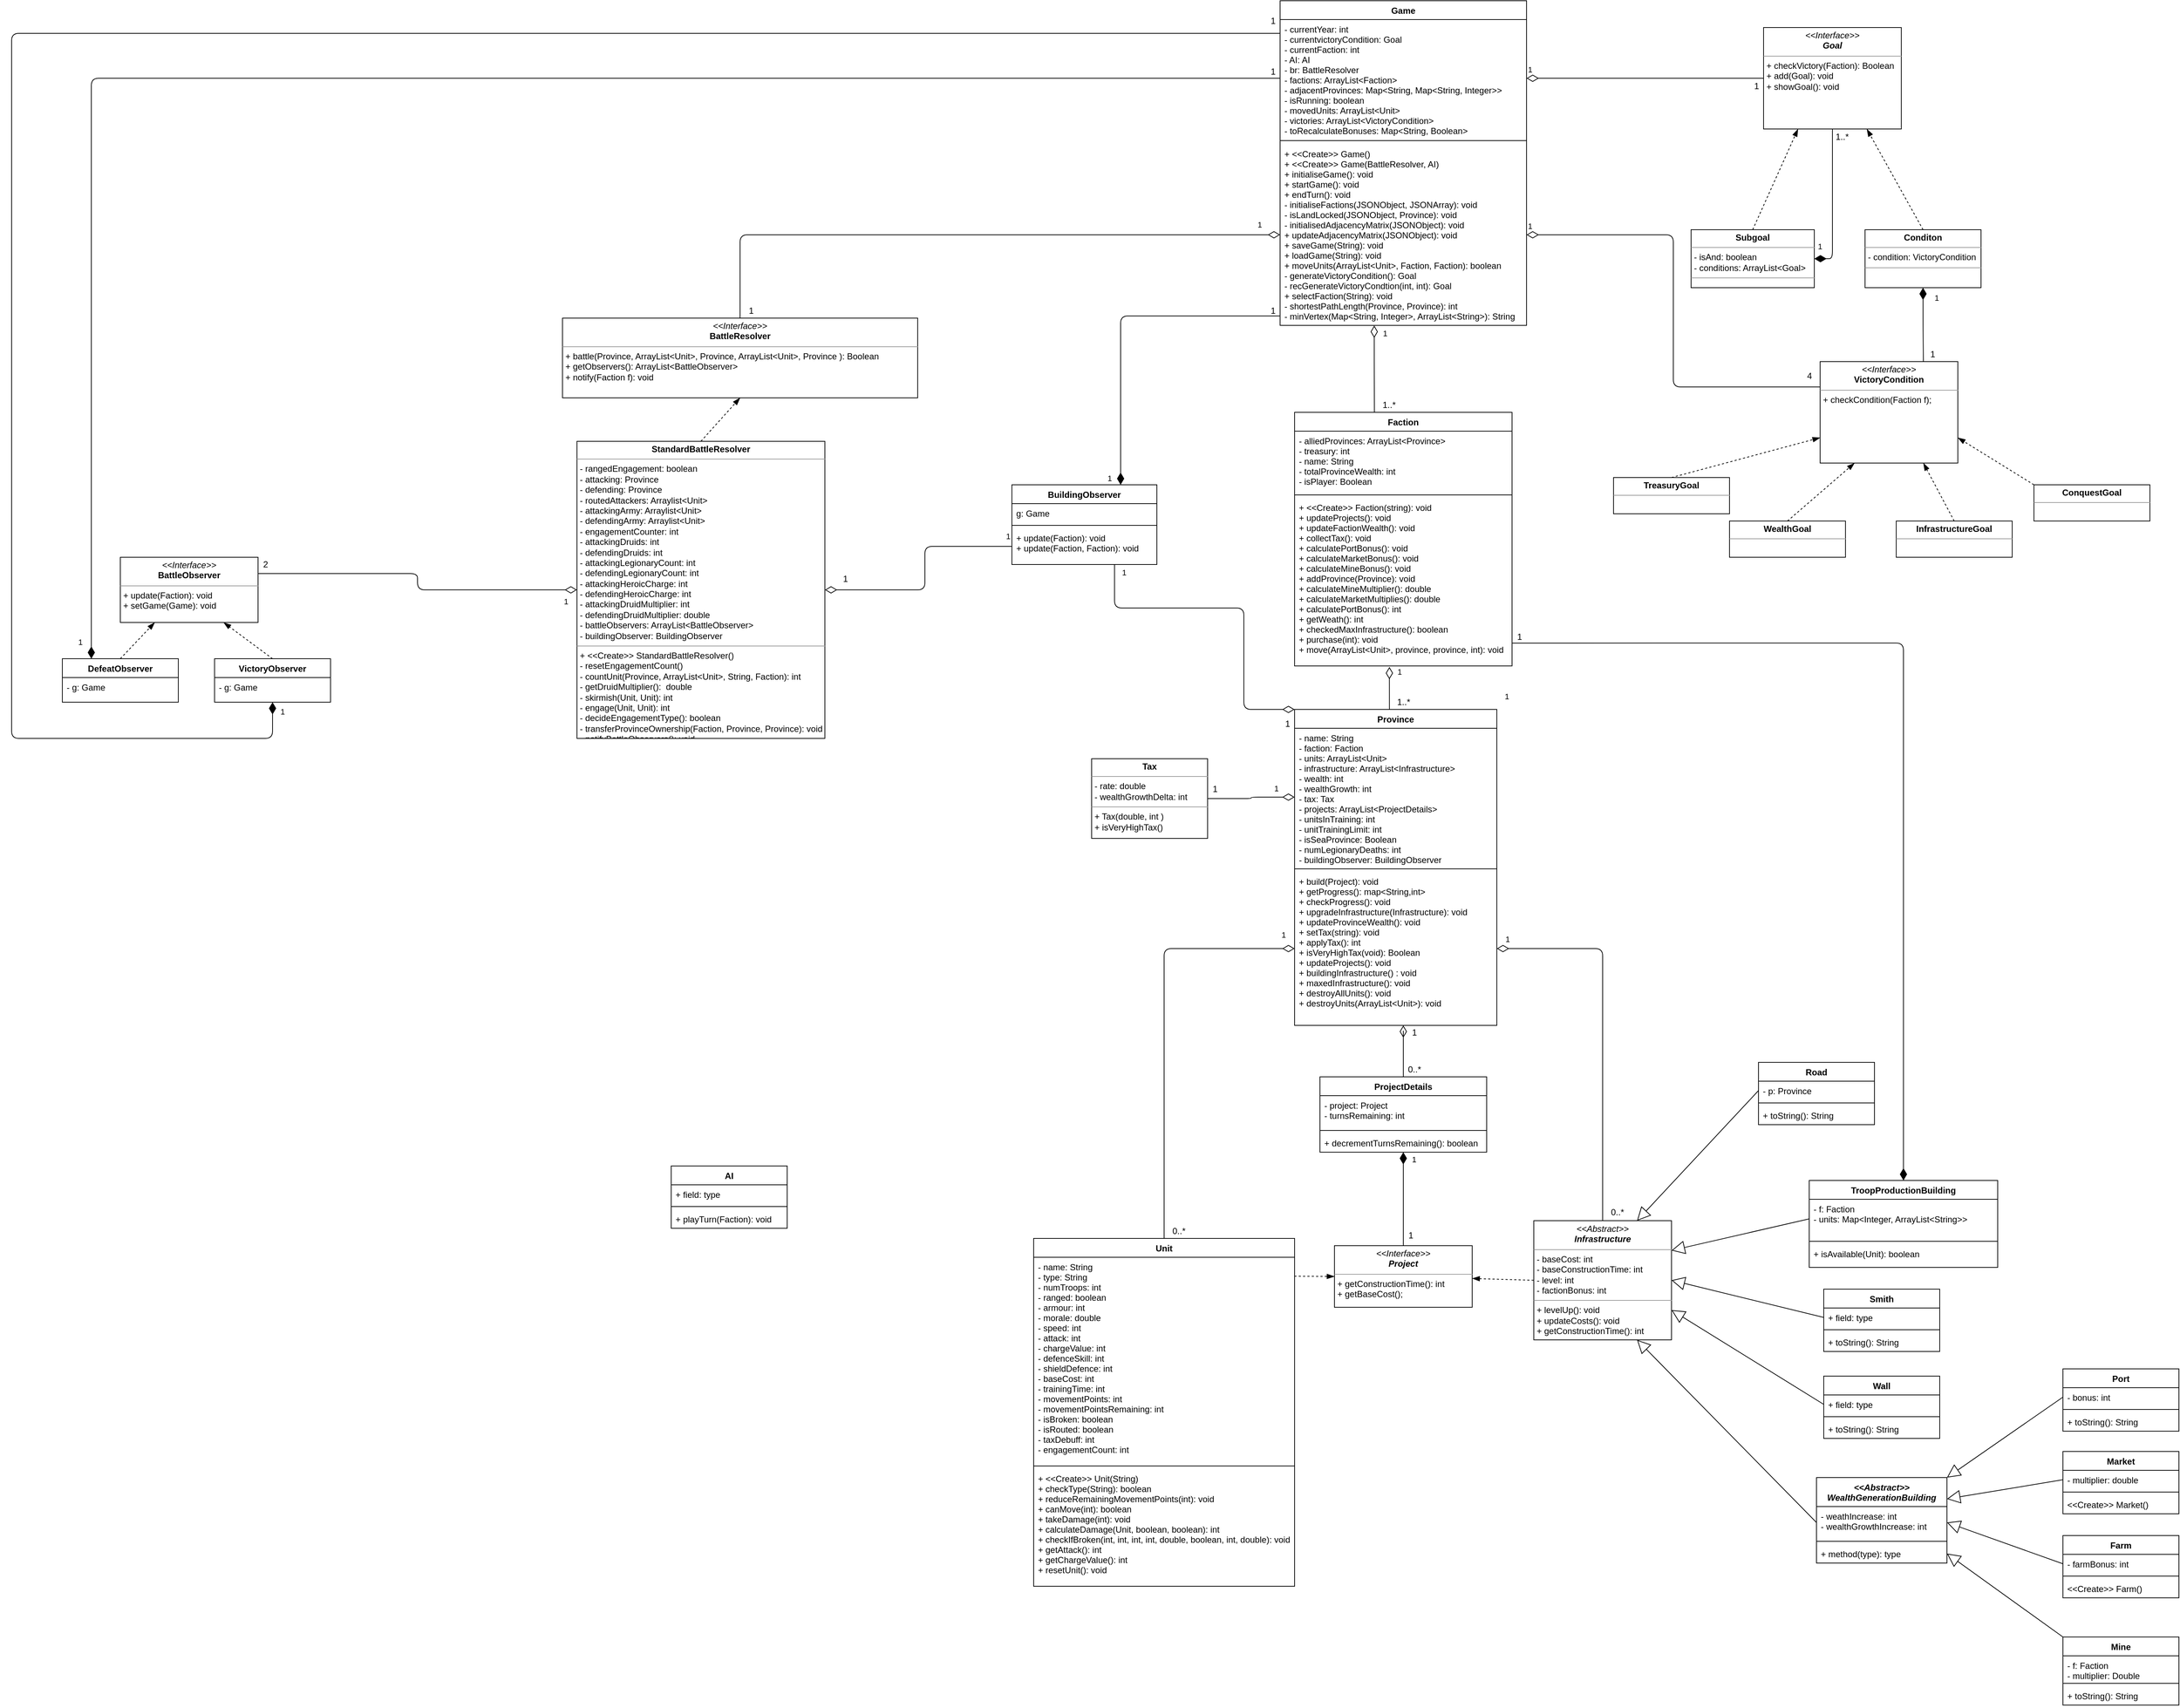 <mxfile version="13.6.5">
    <diagram id="9PjJHHfhZJV7RTY0kCFV" name="Page-1">
        <mxGraphModel dx="1336" dy="1586" grid="1" gridSize="10" guides="1" tooltips="1" connect="1" arrows="1" fold="1" page="1" pageScale="1" pageWidth="827" pageHeight="1169" math="0" shadow="0">
            <root>
                <mxCell id="0"/>
                <mxCell id="1" parent="0"/>
                <mxCell id="140" value="&lt;p style=&quot;margin: 0px ; margin-top: 4px ; text-align: center&quot;&gt;&lt;i&gt;&amp;lt;&amp;lt;Interface&amp;gt;&amp;gt;&lt;/i&gt;&lt;br&gt;&lt;b&gt;&lt;i&gt;Goal&lt;/i&gt;&lt;/b&gt;&lt;/p&gt;&lt;hr size=&quot;1&quot;&gt;&lt;p style=&quot;margin: 0px ; margin-left: 4px&quot;&gt;&lt;span&gt;+ checkVictory(Faction): Boolean&lt;/span&gt;&lt;br&gt;&lt;/p&gt;&lt;p style=&quot;margin: 0px ; margin-left: 4px&quot;&gt;+ add(Goal): void&lt;/p&gt;&lt;p style=&quot;margin: 0px ; margin-left: 4px&quot;&gt;+ showGoal(): void&lt;/p&gt;" style="verticalAlign=top;align=left;overflow=fill;fontSize=12;fontFamily=Helvetica;html=1;" parent="1" vertex="1">
                    <mxGeometry x="1767" y="-131" width="190" height="140" as="geometry"/>
                </mxCell>
                <mxCell id="141" value="&lt;p style=&quot;margin: 0px ; margin-top: 4px ; text-align: center&quot;&gt;&lt;b&gt;Subgoal&lt;/b&gt;&lt;/p&gt;&lt;hr size=&quot;1&quot;&gt;&lt;p style=&quot;margin: 0px ; margin-left: 4px&quot;&gt;- isAnd: boolean&amp;nbsp;&lt;/p&gt;&lt;p style=&quot;margin: 0px ; margin-left: 4px&quot;&gt;- conditions: ArrayList&amp;lt;Goal&amp;gt;&lt;/p&gt;&lt;hr size=&quot;1&quot;&gt;&lt;p style=&quot;margin: 0px ; margin-left: 4px&quot;&gt;&lt;br&gt;&lt;/p&gt;" style="verticalAlign=top;align=left;overflow=fill;fontSize=12;fontFamily=Helvetica;html=1;" parent="1" vertex="1">
                    <mxGeometry x="1667" y="148" width="170" height="80" as="geometry"/>
                </mxCell>
                <mxCell id="142" value="&lt;p style=&quot;margin: 0px ; margin-top: 4px ; text-align: center&quot;&gt;&lt;b&gt;Conditon&lt;/b&gt;&lt;/p&gt;&lt;hr size=&quot;1&quot;&gt;&lt;p style=&quot;margin: 0px ; margin-left: 4px&quot;&gt;- condition: VictoryCondition&amp;nbsp;&lt;/p&gt;&lt;hr size=&quot;1&quot;&gt;&lt;p style=&quot;margin: 0px ; margin-left: 4px&quot;&gt;&lt;br&gt;&lt;/p&gt;" style="verticalAlign=top;align=left;overflow=fill;fontSize=12;fontFamily=Helvetica;html=1;" parent="1" vertex="1">
                    <mxGeometry x="1907" y="148" width="160" height="80" as="geometry"/>
                </mxCell>
                <mxCell id="144" value="&lt;p style=&quot;margin: 0px ; margin-top: 4px ; text-align: center&quot;&gt;&lt;b&gt;Tax&lt;/b&gt;&lt;/p&gt;&lt;hr size=&quot;1&quot;&gt;&lt;p style=&quot;margin: 0px ; margin-left: 4px&quot;&gt;- rate: double&lt;/p&gt;&lt;p style=&quot;margin: 0px ; margin-left: 4px&quot;&gt;- wealthGrowthDelta: int&lt;/p&gt;&lt;hr size=&quot;1&quot;&gt;&lt;p style=&quot;margin: 0px ; margin-left: 4px&quot;&gt;+ Tax(double, int )&amp;nbsp;&lt;/p&gt;&lt;p style=&quot;margin: 0px ; margin-left: 4px&quot;&gt;+ isVeryHighTax()&lt;/p&gt;" style="verticalAlign=top;align=left;overflow=fill;fontSize=12;fontFamily=Helvetica;html=1;" parent="1" vertex="1">
                    <mxGeometry x="840" y="878" width="160" height="110" as="geometry"/>
                </mxCell>
                <mxCell id="145" value="&lt;p style=&quot;margin: 0px ; margin-top: 4px ; text-align: center&quot;&gt;&lt;i&gt;&amp;lt;&amp;lt;Interface&amp;gt;&amp;gt;&lt;/i&gt;&lt;br&gt;&lt;b&gt;VictoryCondition&lt;/b&gt;&lt;/p&gt;&lt;hr size=&quot;1&quot;&gt;&lt;p style=&quot;margin: 0px ; margin-left: 4px&quot;&gt;&lt;span&gt;+ checkCondition(Faction f);&lt;br&gt;&lt;/span&gt;&lt;/p&gt;" style="verticalAlign=top;align=left;overflow=fill;fontSize=12;fontFamily=Helvetica;html=1;" parent="1" vertex="1">
                    <mxGeometry x="1845" y="330" width="190" height="140" as="geometry"/>
                </mxCell>
                <mxCell id="146" value="&lt;p style=&quot;margin: 0px ; margin-top: 4px ; text-align: center&quot;&gt;&lt;b&gt;TreasuryGoal&lt;/b&gt;&lt;/p&gt;&lt;hr size=&quot;1&quot;&gt;&lt;p style=&quot;margin: 0px ; margin-left: 4px&quot;&gt;&lt;/p&gt;&lt;p style=&quot;margin: 0px ; margin-left: 4px&quot;&gt;&lt;br&gt;&lt;/p&gt;" style="verticalAlign=top;align=left;overflow=fill;fontSize=12;fontFamily=Helvetica;html=1;" parent="1" vertex="1">
                    <mxGeometry x="1560" y="490" width="160" height="50" as="geometry"/>
                </mxCell>
                <mxCell id="148" value="&lt;p style=&quot;margin: 0px ; margin-top: 4px ; text-align: center&quot;&gt;&lt;b&gt;WealthGoal&lt;/b&gt;&lt;/p&gt;&lt;hr size=&quot;1&quot;&gt;&lt;p style=&quot;margin: 0px ; margin-left: 4px&quot;&gt;&lt;/p&gt;&lt;p style=&quot;margin: 0px ; margin-left: 4px&quot;&gt;&lt;br&gt;&lt;/p&gt;" style="verticalAlign=top;align=left;overflow=fill;fontSize=12;fontFamily=Helvetica;html=1;" parent="1" vertex="1">
                    <mxGeometry x="1720" y="550" width="160" height="50" as="geometry"/>
                </mxCell>
                <mxCell id="149" value="&lt;p style=&quot;margin: 0px ; margin-top: 4px ; text-align: center&quot;&gt;&lt;b&gt;InfrastructureGoal&lt;/b&gt;&lt;/p&gt;&lt;hr size=&quot;1&quot;&gt;&lt;p style=&quot;margin: 0px ; margin-left: 4px&quot;&gt;&lt;/p&gt;&lt;p style=&quot;margin: 0px ; margin-left: 4px&quot;&gt;&lt;br&gt;&lt;/p&gt;" style="verticalAlign=top;align=left;overflow=fill;fontSize=12;fontFamily=Helvetica;html=1;" parent="1" vertex="1">
                    <mxGeometry x="1950" y="550" width="160" height="50" as="geometry"/>
                </mxCell>
                <mxCell id="150" value="&lt;p style=&quot;margin: 0px ; margin-top: 4px ; text-align: center&quot;&gt;&lt;b&gt;ConquestGoal&lt;/b&gt;&lt;/p&gt;&lt;hr size=&quot;1&quot;&gt;&lt;p style=&quot;margin: 0px ; margin-left: 4px&quot;&gt;&lt;/p&gt;&lt;p style=&quot;margin: 0px ; margin-left: 4px&quot;&gt;&lt;br&gt;&lt;/p&gt;" style="verticalAlign=top;align=left;overflow=fill;fontSize=12;fontFamily=Helvetica;html=1;" parent="1" vertex="1">
                    <mxGeometry x="2140" y="500" width="160" height="50" as="geometry"/>
                </mxCell>
                <mxCell id="151" value="&lt;p style=&quot;margin: 0px ; margin-top: 4px ; text-align: center&quot;&gt;&lt;i&gt;&amp;lt;&amp;lt;Interface&amp;gt;&amp;gt;&lt;/i&gt;&lt;br&gt;&lt;b&gt;BattleResolver&lt;/b&gt;&lt;/p&gt;&lt;hr size=&quot;1&quot;&gt;&lt;p style=&quot;margin: 0px ; margin-left: 4px&quot;&gt;&lt;span&gt;+ battle(Province, ArrayList&amp;lt;Unit&amp;gt;, Province, ArrayList&amp;lt;Unit&amp;gt;, Province ): Boolean&lt;/span&gt;&lt;br&gt;&lt;/p&gt;&lt;p style=&quot;margin: 0px ; margin-left: 4px&quot;&gt;+ getObservers(): ArrayList&amp;lt;BattleObserver&amp;gt;&lt;/p&gt;&lt;p style=&quot;margin: 0px ; margin-left: 4px&quot;&gt;+ notify(Faction f): void&lt;/p&gt;" style="verticalAlign=top;align=left;overflow=fill;fontSize=12;fontFamily=Helvetica;html=1;" parent="1" vertex="1">
                    <mxGeometry x="110" y="270" width="490" height="110" as="geometry"/>
                </mxCell>
                <mxCell id="152" value="&lt;p style=&quot;margin: 0px ; margin-top: 4px ; text-align: center&quot;&gt;&lt;b&gt;StandardBattleResolver&lt;/b&gt;&lt;/p&gt;&lt;hr size=&quot;1&quot;&gt;&lt;p style=&quot;margin: 0px ; margin-left: 4px&quot;&gt;- rangedEngagement: boolean&amp;nbsp;&lt;/p&gt;&lt;p style=&quot;margin: 0px ; margin-left: 4px&quot;&gt;- attacking: Province&lt;/p&gt;&lt;p style=&quot;margin: 0px ; margin-left: 4px&quot;&gt;- defending: Province&lt;/p&gt;&lt;p style=&quot;margin: 0px ; margin-left: 4px&quot;&gt;- routedAttackers: Arraylist&amp;lt;Unit&amp;gt;&lt;/p&gt;&lt;p style=&quot;margin: 0px ; margin-left: 4px&quot;&gt;- attackingArmy: Arraylist&amp;lt;Unit&amp;gt;&lt;br&gt;&lt;/p&gt;&lt;p style=&quot;margin: 0px ; margin-left: 4px&quot;&gt;- defendingArmy: Arraylist&amp;lt;Unit&amp;gt;&lt;br&gt;&lt;/p&gt;&lt;p style=&quot;margin: 0px ; margin-left: 4px&quot;&gt;- engagementCounter: int&lt;/p&gt;&lt;p style=&quot;margin: 0px ; margin-left: 4px&quot;&gt;- attackingDruids: int&lt;/p&gt;&lt;p style=&quot;margin: 0px ; margin-left: 4px&quot;&gt;- defendingDruids: int&lt;/p&gt;&lt;p style=&quot;margin: 0px ; margin-left: 4px&quot;&gt;- attackingLegionaryCount: int&lt;/p&gt;&lt;p style=&quot;margin: 0px ; margin-left: 4px&quot;&gt;- defendingLegionaryCount: int&lt;/p&gt;&lt;p style=&quot;margin: 0px ; margin-left: 4px&quot;&gt;- attackingHeroicCharge: int&lt;/p&gt;&lt;p style=&quot;margin: 0px ; margin-left: 4px&quot;&gt;- defendingHeroicCharge: int&lt;/p&gt;&lt;p style=&quot;margin: 0px ; margin-left: 4px&quot;&gt;- attackingDruidMultiplier: int&lt;/p&gt;&lt;p style=&quot;margin: 0px ; margin-left: 4px&quot;&gt;- defendingDruidMultiplier: double&lt;/p&gt;&lt;p style=&quot;margin: 0px ; margin-left: 4px&quot;&gt;- battleObservers: ArrayList&amp;lt;BattleObserver&amp;gt;&lt;/p&gt;&lt;p style=&quot;margin: 0px ; margin-left: 4px&quot;&gt;- buildingObserver: BuildingObserver&lt;/p&gt;&lt;hr size=&quot;1&quot;&gt;&lt;p style=&quot;margin: 0px ; margin-left: 4px&quot;&gt;+ &amp;lt;&amp;lt;Create&amp;gt;&amp;gt; StandardBattleResolver()&lt;/p&gt;&lt;p style=&quot;margin: 0px ; margin-left: 4px&quot;&gt;- resetEngagementCount()&lt;/p&gt;&lt;p style=&quot;margin: 0px ; margin-left: 4px&quot;&gt;- countUnit(Province, ArrayList&amp;lt;Unit&amp;gt;, String, Faction): int&lt;/p&gt;&lt;p style=&quot;margin: 0px ; margin-left: 4px&quot;&gt;- getDruidMultiplier():&amp;nbsp; double&lt;/p&gt;&lt;p style=&quot;margin: 0px ; margin-left: 4px&quot;&gt;- skirmish(Unit, Unit): int&lt;/p&gt;&lt;p style=&quot;margin: 0px ; margin-left: 4px&quot;&gt;- engage(Unit, Unit): int&amp;nbsp;&lt;/p&gt;&lt;p style=&quot;margin: 0px ; margin-left: 4px&quot;&gt;- decideEngagementType(): boolean&lt;/p&gt;&lt;p style=&quot;margin: 0px ; margin-left: 4px&quot;&gt;- transferProvinceOwnership(Faction, Province, Province): void&lt;/p&gt;&lt;p style=&quot;margin: 0px ; margin-left: 4px&quot;&gt;- notifyBattleObservers(): void&lt;/p&gt;&lt;p style=&quot;margin: 0px ; margin-left: 4px&quot;&gt;&lt;br&gt;&lt;/p&gt;" style="verticalAlign=top;align=left;overflow=fill;fontSize=12;fontFamily=Helvetica;html=1;" parent="1" vertex="1">
                    <mxGeometry x="130" y="440" width="342" height="410" as="geometry"/>
                </mxCell>
                <mxCell id="81" value="Game" style="swimlane;fontStyle=1;align=center;verticalAlign=top;childLayout=stackLayout;horizontal=1;startSize=26;horizontalStack=0;resizeParent=1;resizeParentMax=0;resizeLast=0;collapsible=1;marginBottom=0;" parent="1" vertex="1">
                    <mxGeometry x="1100" y="-168" width="340" height="448" as="geometry"/>
                </mxCell>
                <mxCell id="82" value="- currentYear: int&#10;- currentvictoryCondition: Goal&#10;- currentFaction: int&#10;- AI: AI&#10;- br: BattleResolver&#10;- factions: ArrayList&lt;Faction&gt;&#10;- adjacentProvinces: Map&lt;String, Map&lt;String, Integer&gt;&gt;&#10;- isRunning: boolean&#10;- movedUnits: ArrayList&lt;Unit&gt;&#10;- victories: ArrayList&lt;VictoryCondition&gt;&#10;- toRecalculateBonuses: Map&lt;String, Boolean&gt;&#10;&#10;&#10;" style="text;strokeColor=none;fillColor=none;align=left;verticalAlign=top;spacingLeft=4;spacingRight=4;overflow=hidden;rotatable=0;points=[[0,0.5],[1,0.5]];portConstraint=eastwest;" parent="81" vertex="1">
                    <mxGeometry y="26" width="340" height="162" as="geometry"/>
                </mxCell>
                <mxCell id="83" value="" style="line;strokeWidth=1;fillColor=none;align=left;verticalAlign=middle;spacingTop=-1;spacingLeft=3;spacingRight=3;rotatable=0;labelPosition=right;points=[];portConstraint=eastwest;" parent="81" vertex="1">
                    <mxGeometry y="188" width="340" height="10" as="geometry"/>
                </mxCell>
                <mxCell id="84" value="+ &lt;&lt;Create&gt;&gt; Game()&#10;+ &lt;&lt;Create&gt;&gt; Game(BattleResolver, AI) &#10;+ initialiseGame(): void&#10;+ startGame(): void&#10;+ endTurn(): void&#10;- initialiseFactions(JSONObject, JSONArray): void&#10;- isLandLocked(JSONObject, Province): void&#10;- initialisedAdjacencyMatrix(JSONObject): void&#10;+ updateAdjacencyMatrix(JSONObject): void&#10;+ saveGame(String): void&#10;+ loadGame(String): void&#10;+ moveUnits(ArrayList&lt;Unit&gt;, Faction, Faction): boolean&#10;- generateVictoryCondition(): Goal&#10;- recGenerateVictoryCondtion(int, int): Goal&#10;+ selectFaction(String): void&#10;- shortestPathLength(Province, Province): int&#10;- minVertex(Map&lt;String, Integer&gt;, ArrayList&lt;String&gt;): String" style="text;strokeColor=none;fillColor=none;align=left;verticalAlign=top;spacingLeft=4;spacingRight=4;overflow=hidden;rotatable=0;points=[[0,0.5],[1,0.5]];portConstraint=eastwest;" parent="81" vertex="1">
                    <mxGeometry y="198" width="340" height="250" as="geometry"/>
                </mxCell>
                <mxCell id="153" value="&lt;p style=&quot;margin: 0px ; margin-top: 4px ; text-align: center&quot;&gt;&lt;i&gt;&amp;lt;&amp;lt;Interface&amp;gt;&amp;gt;&lt;/i&gt;&lt;br&gt;&lt;b&gt;&lt;i&gt;Project&lt;/i&gt;&lt;/b&gt;&lt;/p&gt;&lt;hr size=&quot;1&quot;&gt;&lt;p style=&quot;margin: 0px ; margin-left: 4px&quot;&gt;+ getConstructionTime(): int&lt;/p&gt;&lt;p style=&quot;margin: 0px ; margin-left: 4px&quot;&gt;+ getBaseCost();&lt;/p&gt;" style="verticalAlign=top;align=left;overflow=fill;fontSize=12;fontFamily=Helvetica;html=1;" parent="1" vertex="1">
                    <mxGeometry x="1175" y="1550" width="190" height="85" as="geometry"/>
                </mxCell>
                <mxCell id="155" value="&lt;p style=&quot;margin: 0px ; margin-top: 4px ; text-align: center&quot;&gt;&lt;i&gt;&amp;lt;&amp;lt;Interface&amp;gt;&amp;gt;&lt;/i&gt;&lt;br&gt;&lt;b&gt;BattleObserver&lt;/b&gt;&lt;/p&gt;&lt;hr size=&quot;1&quot;&gt;&lt;p style=&quot;margin: 0px ; margin-left: 4px&quot;&gt;&lt;span&gt;+ update(Faction): void&lt;/span&gt;&lt;/p&gt;&lt;p style=&quot;margin: 0px ; margin-left: 4px&quot;&gt;&lt;span&gt;+ setGame(Game): void&lt;/span&gt;&lt;/p&gt;" style="verticalAlign=top;align=left;overflow=fill;fontSize=12;fontFamily=Helvetica;html=1;" parent="1" vertex="1">
                    <mxGeometry x="-500" y="600" width="190" height="90" as="geometry"/>
                </mxCell>
                <mxCell id="6" value="Faction" style="swimlane;fontStyle=1;align=center;verticalAlign=top;childLayout=stackLayout;horizontal=1;startSize=26;horizontalStack=0;resizeParent=1;resizeParentMax=0;resizeLast=0;collapsible=1;marginBottom=0;" parent="1" vertex="1">
                    <mxGeometry x="1120" y="400" width="300" height="350" as="geometry"/>
                </mxCell>
                <mxCell id="7" value="- alliedProvinces: ArrayList&lt;Province&gt;&#10;- treasury: int&#10;- name: String&#10;- totalProvinceWealth: int&#10;- isPlayer: Boolean" style="text;strokeColor=none;fillColor=none;align=left;verticalAlign=top;spacingLeft=4;spacingRight=4;overflow=hidden;rotatable=0;points=[[0,0.5],[1,0.5]];portConstraint=eastwest;" parent="6" vertex="1">
                    <mxGeometry y="26" width="300" height="84" as="geometry"/>
                </mxCell>
                <mxCell id="8" value="" style="line;strokeWidth=1;fillColor=none;align=left;verticalAlign=middle;spacingTop=-1;spacingLeft=3;spacingRight=3;rotatable=0;labelPosition=right;points=[];portConstraint=eastwest;" parent="6" vertex="1">
                    <mxGeometry y="110" width="300" height="8" as="geometry"/>
                </mxCell>
                <mxCell id="9" value="+ &lt;&lt;Create&gt;&gt; Faction(string): void&#10;+ updateProjects(): void&#10;+ updateFactionWealth(): void&#10;+ collectTax(): void&#10;+ calculatePortBonus(): void&#10;+ calculateMarketBonus(): void&#10;+ calculateMineBonus(): void&#10;+ addProvince(Province): void&#10;+ calculateMineMultiplier(): double&#10;+ calculateMarketMultiplies(): double&#10;+ calculatePortBonus(): int&#10;+ getWeath(): int&#10;+ checkedMaxInfrastructure(): boolean&#10;+ purchase(int): void&#10;+ move(ArrayList&lt;Unit&gt;, province, province, int): void&#10;&#10;&#10;&#10;" style="text;strokeColor=none;fillColor=none;align=left;verticalAlign=top;spacingLeft=4;spacingRight=4;overflow=hidden;rotatable=0;points=[[0,0.5],[1,0.5]];portConstraint=eastwest;" parent="6" vertex="1">
                    <mxGeometry y="118" width="300" height="232" as="geometry"/>
                </mxCell>
                <mxCell id="173" value="1" style="endArrow=none;html=1;endSize=12;startArrow=diamondThin;startSize=14;startFill=0;edgeStyle=orthogonalEdgeStyle;align=left;verticalAlign=bottom;exitX=0.382;exitY=1.001;exitDx=0;exitDy=0;exitPerimeter=0;entryX=0.367;entryY=0;entryDx=0;entryDy=0;entryPerimeter=0;endFill=0;" parent="1" source="84" target="6" edge="1">
                    <mxGeometry x="-0.001" y="41" relative="1" as="geometry">
                        <mxPoint x="1330" y="340" as="sourcePoint"/>
                        <mxPoint x="1490" y="340" as="targetPoint"/>
                        <mxPoint x="-31" y="-40" as="offset"/>
                    </mxGeometry>
                </mxCell>
                <mxCell id="174" value="1..*" style="text;html=1;align=center;verticalAlign=middle;resizable=0;points=[];autosize=1;" parent="1" vertex="1">
                    <mxGeometry x="1234.5" y="380" width="30" height="20" as="geometry"/>
                </mxCell>
                <mxCell id="175" value="1" style="endArrow=none;html=1;endSize=12;startArrow=diamondThin;startSize=14;startFill=0;edgeStyle=orthogonalEdgeStyle;align=left;verticalAlign=bottom;exitX=0.436;exitY=1.006;exitDx=0;exitDy=0;exitPerimeter=0;entryX=0.469;entryY=-0.001;entryDx=0;entryDy=0;entryPerimeter=0;endFill=0;" parent="1" source="9" target="106" edge="1">
                    <mxGeometry x="-0.454" y="9" relative="1" as="geometry">
                        <mxPoint x="1250" y="780" as="sourcePoint"/>
                        <mxPoint x="1250.22" y="899.75" as="targetPoint"/>
                        <mxPoint as="offset"/>
                        <Array as="points">
                            <mxPoint x="1251" y="770"/>
                            <mxPoint x="1251" y="770"/>
                        </Array>
                    </mxGeometry>
                </mxCell>
                <mxCell id="176" value="1..*" style="text;html=1;align=center;verticalAlign=middle;resizable=0;points=[];autosize=1;" parent="1" vertex="1">
                    <mxGeometry x="1255" y="790" width="30" height="20" as="geometry"/>
                </mxCell>
                <mxCell id="177" value="1" style="endArrow=none;html=1;endSize=12;startArrow=diamondThin;startSize=14;startFill=0;edgeStyle=orthogonalEdgeStyle;align=left;verticalAlign=bottom;entryX=0.5;entryY=0;entryDx=0;entryDy=0;endFill=0;" parent="1" source="109" target="14" edge="1">
                    <mxGeometry x="-0.931" y="-10" relative="1" as="geometry">
                        <mxPoint x="1040" y="1160" as="sourcePoint"/>
                        <mxPoint x="1040.22" y="1279.75" as="targetPoint"/>
                        <mxPoint as="offset"/>
                    </mxGeometry>
                </mxCell>
                <mxCell id="178" value="0..*" style="text;html=1;align=center;verticalAlign=middle;resizable=0;points=[];autosize=1;" parent="1" vertex="1">
                    <mxGeometry x="945" y="1520" width="30" height="20" as="geometry"/>
                </mxCell>
                <mxCell id="179" value="" style="html=1;verticalAlign=bottom;endArrow=blockThin;dashed=1;endSize=8;exitX=0.999;exitY=0.092;exitDx=0;exitDy=0;entryX=0;entryY=0.5;entryDx=0;entryDy=0;exitPerimeter=0;endFill=1;" parent="1" source="15" target="153" edge="1">
                    <mxGeometry relative="1" as="geometry">
                        <mxPoint x="1450" y="1370" as="sourcePoint"/>
                        <mxPoint x="1370" y="1370" as="targetPoint"/>
                    </mxGeometry>
                </mxCell>
                <mxCell id="180" value="" style="endArrow=none;html=1;endSize=12;startArrow=diamondThin;startSize=14;startFill=0;edgeStyle=orthogonalEdgeStyle;align=left;verticalAlign=bottom;endFill=0;entryX=0.5;entryY=0;entryDx=0;entryDy=0;" parent="1" source="109" target="110" edge="1">
                    <mxGeometry x="-0.13" y="20" relative="1" as="geometry">
                        <mxPoint x="1270" y="1250" as="sourcePoint"/>
                        <mxPoint x="1306" y="1290" as="targetPoint"/>
                        <mxPoint as="offset"/>
                        <Array as="points">
                            <mxPoint x="1270" y="1250"/>
                            <mxPoint x="1270" y="1250"/>
                        </Array>
                    </mxGeometry>
                </mxCell>
                <mxCell id="181" value="0..*" style="text;html=1;align=center;verticalAlign=middle;resizable=0;points=[];autosize=1;" parent="1" vertex="1">
                    <mxGeometry x="1270" y="1297" width="30" height="20" as="geometry"/>
                </mxCell>
                <mxCell id="182" value="1" style="endArrow=none;html=1;endSize=12;startArrow=diamondThin;startSize=14;startFill=1;edgeStyle=orthogonalEdgeStyle;align=left;verticalAlign=bottom;endFill=0;entryX=0.5;entryY=0;entryDx=0;entryDy=0;" parent="1" source="113" target="153" edge="1">
                    <mxGeometry x="-0.705" y="10" relative="1" as="geometry">
                        <mxPoint x="1409" y="1144" as="sourcePoint"/>
                        <mxPoint x="1565" y="1380" as="targetPoint"/>
                        <mxPoint as="offset"/>
                        <Array as="points">
                            <mxPoint x="1270" y="1450"/>
                            <mxPoint x="1270" y="1450"/>
                        </Array>
                    </mxGeometry>
                </mxCell>
                <mxCell id="183" value="1" style="text;html=1;align=center;verticalAlign=middle;resizable=0;points=[];autosize=1;" parent="1" vertex="1">
                    <mxGeometry x="1270" y="1526" width="20" height="20" as="geometry"/>
                </mxCell>
                <mxCell id="110" value="ProjectDetails" style="swimlane;fontStyle=1;align=center;verticalAlign=top;childLayout=stackLayout;horizontal=1;startSize=26;horizontalStack=0;resizeParent=1;resizeParentMax=0;resizeLast=0;collapsible=1;marginBottom=0;" parent="1" vertex="1">
                    <mxGeometry x="1155" y="1317" width="230" height="104" as="geometry"/>
                </mxCell>
                <mxCell id="111" value="- project: Project&#10;- turnsRemaining: int" style="text;strokeColor=none;fillColor=none;align=left;verticalAlign=top;spacingLeft=4;spacingRight=4;overflow=hidden;rotatable=0;points=[[0,0.5],[1,0.5]];portConstraint=eastwest;" parent="110" vertex="1">
                    <mxGeometry y="26" width="230" height="44" as="geometry"/>
                </mxCell>
                <mxCell id="112" value="" style="line;strokeWidth=1;fillColor=none;align=left;verticalAlign=middle;spacingTop=-1;spacingLeft=3;spacingRight=3;rotatable=0;labelPosition=right;points=[];portConstraint=eastwest;" parent="110" vertex="1">
                    <mxGeometry y="70" width="230" height="8" as="geometry"/>
                </mxCell>
                <mxCell id="113" value="+ decrementTurnsRemaining(): boolean" style="text;strokeColor=none;fillColor=none;align=left;verticalAlign=top;spacingLeft=4;spacingRight=4;overflow=hidden;rotatable=0;points=[[0,0.5],[1,0.5]];portConstraint=eastwest;" parent="110" vertex="1">
                    <mxGeometry y="78" width="230" height="26" as="geometry"/>
                </mxCell>
                <mxCell id="184" value="1" style="text;html=1;align=center;verticalAlign=middle;resizable=0;points=[];autosize=1;" parent="1" vertex="1">
                    <mxGeometry x="1275" y="1246" width="20" height="20" as="geometry"/>
                </mxCell>
                <mxCell id="14" value="Unit" style="swimlane;fontStyle=1;align=center;verticalAlign=top;childLayout=stackLayout;horizontal=1;startSize=26;horizontalStack=0;resizeParent=1;resizeParentMax=0;resizeLast=0;collapsible=1;marginBottom=0;" parent="1" vertex="1">
                    <mxGeometry x="760" y="1540" width="360" height="480" as="geometry"/>
                </mxCell>
                <mxCell id="15" value="- name: String&#10;- type: String&#10;- numTroops: int&#10;- ranged: boolean&#10;- armour: int&#10;- morale: double&#10;- speed: int&#10;- attack: int&#10;- chargeValue: int&#10;- defenceSkill: int&#10;- shieldDefence: int&#10;- baseCost: int&#10;- trainingTime: int&#10;- movementPoints: int&#10;- movementPointsRemaining: int&#10;- isBroken: boolean&#10;- isRouted: boolean&#10;- taxDebuff: int&#10;- engagementCount: int" style="text;strokeColor=none;fillColor=none;align=left;verticalAlign=top;spacingLeft=4;spacingRight=4;overflow=hidden;rotatable=0;points=[[0,0.5],[1,0.5]];portConstraint=eastwest;" parent="14" vertex="1">
                    <mxGeometry y="26" width="360" height="284" as="geometry"/>
                </mxCell>
                <mxCell id="16" value="" style="line;strokeWidth=1;fillColor=none;align=left;verticalAlign=middle;spacingTop=-1;spacingLeft=3;spacingRight=3;rotatable=0;labelPosition=right;points=[];portConstraint=eastwest;" parent="14" vertex="1">
                    <mxGeometry y="310" width="360" height="8" as="geometry"/>
                </mxCell>
                <mxCell id="17" value="+ &lt;&lt;Create&gt;&gt; Unit(String)&#10;+ checkType(String): boolean&#10;+ reduceRemainingMovementPoints(int): void&#10;+ canMove(int): boolean&#10;+ takeDamage(int): void&#10;+ calculateDamage(Unit, boolean, boolean): int&#10;+ checkIfBroken(int, int, int, int, double, boolean, int, double): void&#10;+ getAttack(): int&#10;+ getChargeValue(): int&#10;+ resetUnit(): void" style="text;strokeColor=none;fillColor=none;align=left;verticalAlign=top;spacingLeft=4;spacingRight=4;overflow=hidden;rotatable=0;points=[[0,0.5],[1,0.5]];portConstraint=eastwest;" parent="14" vertex="1">
                    <mxGeometry y="318" width="360" height="162" as="geometry"/>
                </mxCell>
                <mxCell id="185" value="" style="html=1;verticalAlign=bottom;endArrow=blockThin;dashed=1;endSize=8;exitX=0;exitY=0.5;exitDx=0;exitDy=0;endFill=1;" parent="1" source="191" target="153" edge="1">
                    <mxGeometry relative="1" as="geometry">
                        <mxPoint x="1129.64" y="1602.128" as="sourcePoint"/>
                        <mxPoint x="1185" y="1602.5" as="targetPoint"/>
                    </mxGeometry>
                </mxCell>
                <mxCell id="186" value="1" style="endArrow=none;html=1;endSize=12;startArrow=diamondThin;startSize=14;startFill=0;edgeStyle=orthogonalEdgeStyle;align=left;verticalAlign=bottom;endFill=0;" parent="1" source="109" target="191" edge="1">
                    <mxGeometry x="-0.961" y="4" relative="1" as="geometry">
                        <mxPoint x="1128.047" y="1161.384" as="sourcePoint"/>
                        <mxPoint x="950" y="1550" as="targetPoint"/>
                        <mxPoint as="offset"/>
                    </mxGeometry>
                </mxCell>
                <mxCell id="187" value="0..*" style="text;html=1;align=center;verticalAlign=middle;resizable=0;points=[];autosize=1;" parent="1" vertex="1">
                    <mxGeometry x="1550" y="1494" width="30" height="20" as="geometry"/>
                </mxCell>
                <mxCell id="189" value="1" style="endArrow=none;html=1;endSize=12;startArrow=diamondThin;startSize=14;startFill=0;edgeStyle=orthogonalEdgeStyle;align=left;verticalAlign=bottom;entryX=1;entryY=0.5;entryDx=0;entryDy=0;endFill=0;exitX=0;exitY=0.5;exitDx=0;exitDy=0;" parent="1" source="107" target="144" edge="1">
                    <mxGeometry x="-0.5" y="-3" relative="1" as="geometry">
                        <mxPoint x="1128.047" y="1161.384" as="sourcePoint"/>
                        <mxPoint x="950" y="1550" as="targetPoint"/>
                        <mxPoint as="offset"/>
                    </mxGeometry>
                </mxCell>
                <mxCell id="190" value="1" style="text;html=1;align=center;verticalAlign=middle;resizable=0;points=[];autosize=1;" parent="1" vertex="1">
                    <mxGeometry x="1000" y="910" width="20" height="20" as="geometry"/>
                </mxCell>
                <mxCell id="191" value="&lt;p style=&quot;margin: 0px ; margin-top: 4px ; text-align: center&quot;&gt;&lt;i&gt;&amp;lt;&amp;lt;Abstract&amp;gt;&amp;gt;&lt;/i&gt;&lt;br&gt;&lt;b&gt;&lt;i&gt;Infrastructure&lt;/i&gt;&lt;/b&gt;&lt;/p&gt;&lt;hr size=&quot;1&quot;&gt;&lt;p style=&quot;margin: 0px ; margin-left: 4px&quot;&gt;- baseCost: int&lt;br style=&quot;padding: 0px ; margin: 0px&quot;&gt;- baseConstructionTime: int&lt;br style=&quot;padding: 0px ; margin: 0px&quot;&gt;- level: int&lt;br style=&quot;padding: 0px ; margin: 0px&quot;&gt;- factionBonus: int&lt;br&gt;&lt;/p&gt;&lt;hr size=&quot;1&quot;&gt;&lt;p style=&quot;margin: 0px ; margin-left: 4px&quot;&gt;+ levelUp(): void&lt;br style=&quot;padding: 0px ; margin: 0px&quot;&gt;+ updateCosts(): void&lt;br&gt;&lt;/p&gt;&lt;p style=&quot;margin: 0px ; margin-left: 4px&quot;&gt;+ getConstructionTime(): int&lt;/p&gt;" style="verticalAlign=top;align=left;overflow=fill;fontSize=12;fontFamily=Helvetica;html=1;" parent="1" vertex="1">
                    <mxGeometry x="1450" y="1515.5" width="190" height="164.5" as="geometry"/>
                </mxCell>
                <mxCell id="120" value="&lt;&lt;Abstract&gt;&gt;&#10;WealthGenerationBuilding" style="swimlane;fontStyle=3;align=center;verticalAlign=top;childLayout=stackLayout;horizontal=1;startSize=40;horizontalStack=0;resizeParent=1;resizeParentMax=0;resizeLast=0;collapsible=1;marginBottom=0;" parent="1" vertex="1">
                    <mxGeometry x="1840" y="1870" width="180" height="118" as="geometry"/>
                </mxCell>
                <mxCell id="121" value="- weathIncrease: int&#10;- wealthGrowthIncrease: int" style="text;strokeColor=none;fillColor=none;align=left;verticalAlign=top;spacingLeft=4;spacingRight=4;overflow=hidden;rotatable=0;points=[[0,0.5],[1,0.5]];portConstraint=eastwest;" parent="120" vertex="1">
                    <mxGeometry y="40" width="180" height="44" as="geometry"/>
                </mxCell>
                <mxCell id="122" value="" style="line;strokeWidth=1;fillColor=none;align=left;verticalAlign=middle;spacingTop=-1;spacingLeft=3;spacingRight=3;rotatable=0;labelPosition=right;points=[];portConstraint=eastwest;" parent="120" vertex="1">
                    <mxGeometry y="84" width="180" height="8" as="geometry"/>
                </mxCell>
                <mxCell id="123" value="+ method(type): type" style="text;strokeColor=none;fillColor=none;align=left;verticalAlign=top;spacingLeft=4;spacingRight=4;overflow=hidden;rotatable=0;points=[[0,0.5],[1,0.5]];portConstraint=eastwest;" parent="120" vertex="1">
                    <mxGeometry y="92" width="180" height="26" as="geometry"/>
                </mxCell>
                <mxCell id="71" value="Smith" style="swimlane;fontStyle=1;align=center;verticalAlign=top;childLayout=stackLayout;horizontal=1;startSize=26;horizontalStack=0;resizeParent=1;resizeParentMax=0;resizeLast=0;collapsible=1;marginBottom=0;" parent="1" vertex="1">
                    <mxGeometry x="1850" y="1610" width="160" height="86" as="geometry"/>
                </mxCell>
                <mxCell id="72" value="+ field: type" style="text;strokeColor=none;fillColor=none;align=left;verticalAlign=top;spacingLeft=4;spacingRight=4;overflow=hidden;rotatable=0;points=[[0,0.5],[1,0.5]];portConstraint=eastwest;" parent="71" vertex="1">
                    <mxGeometry y="26" width="160" height="26" as="geometry"/>
                </mxCell>
                <mxCell id="73" value="" style="line;strokeWidth=1;fillColor=none;align=left;verticalAlign=middle;spacingTop=-1;spacingLeft=3;spacingRight=3;rotatable=0;labelPosition=right;points=[];portConstraint=eastwest;" parent="71" vertex="1">
                    <mxGeometry y="52" width="160" height="8" as="geometry"/>
                </mxCell>
                <mxCell id="74" value="+ toString(): String" style="text;strokeColor=none;fillColor=none;align=left;verticalAlign=top;spacingLeft=4;spacingRight=4;overflow=hidden;rotatable=0;points=[[0,0.5],[1,0.5]];portConstraint=eastwest;" parent="71" vertex="1">
                    <mxGeometry y="60" width="160" height="26" as="geometry"/>
                </mxCell>
                <mxCell id="75" value="Wall" style="swimlane;fontStyle=1;align=center;verticalAlign=top;childLayout=stackLayout;horizontal=1;startSize=26;horizontalStack=0;resizeParent=1;resizeParentMax=0;resizeLast=0;collapsible=1;marginBottom=0;" parent="1" vertex="1">
                    <mxGeometry x="1850" y="1730" width="160" height="86" as="geometry"/>
                </mxCell>
                <mxCell id="76" value="+ field: type" style="text;strokeColor=none;fillColor=none;align=left;verticalAlign=top;spacingLeft=4;spacingRight=4;overflow=hidden;rotatable=0;points=[[0,0.5],[1,0.5]];portConstraint=eastwest;" parent="75" vertex="1">
                    <mxGeometry y="26" width="160" height="26" as="geometry"/>
                </mxCell>
                <mxCell id="77" value="" style="line;strokeWidth=1;fillColor=none;align=left;verticalAlign=middle;spacingTop=-1;spacingLeft=3;spacingRight=3;rotatable=0;labelPosition=right;points=[];portConstraint=eastwest;" parent="75" vertex="1">
                    <mxGeometry y="52" width="160" height="8" as="geometry"/>
                </mxCell>
                <mxCell id="78" value="+ toString(): String" style="text;strokeColor=none;fillColor=none;align=left;verticalAlign=top;spacingLeft=4;spacingRight=4;overflow=hidden;rotatable=0;points=[[0,0.5],[1,0.5]];portConstraint=eastwest;" parent="75" vertex="1">
                    <mxGeometry y="60" width="160" height="26" as="geometry"/>
                </mxCell>
                <mxCell id="193" value="" style="endArrow=block;endSize=16;endFill=0;html=1;entryX=1;entryY=0.25;entryDx=0;entryDy=0;exitX=0;exitY=0.5;exitDx=0;exitDy=0;" parent="1" source="48" target="191" edge="1">
                    <mxGeometry width="160" relative="1" as="geometry">
                        <mxPoint x="1820" y="1340" as="sourcePoint"/>
                        <mxPoint x="1980" y="1550" as="targetPoint"/>
                    </mxGeometry>
                </mxCell>
                <mxCell id="194" value="" style="endArrow=block;endSize=16;endFill=0;html=1;entryX=0.75;entryY=0;entryDx=0;entryDy=0;exitX=0;exitY=0.5;exitDx=0;exitDy=0;" parent="1" source="68" target="191" edge="1">
                    <mxGeometry width="160" relative="1" as="geometry">
                        <mxPoint x="1787.5" y="1566.5" as="sourcePoint"/>
                        <mxPoint x="1560" y="1730" as="targetPoint"/>
                    </mxGeometry>
                </mxCell>
                <mxCell id="195" value="" style="endArrow=block;endSize=16;endFill=0;html=1;entryX=1;entryY=0.5;entryDx=0;entryDy=0;exitX=0;exitY=0.5;exitDx=0;exitDy=0;" parent="1" source="72" target="191" edge="1">
                    <mxGeometry width="160" relative="1" as="geometry">
                        <mxPoint x="1840" y="1372" as="sourcePoint"/>
                        <mxPoint x="1612.5" y="1535.5" as="targetPoint"/>
                    </mxGeometry>
                </mxCell>
                <mxCell id="196" value="" style="endArrow=block;endSize=16;endFill=0;html=1;entryX=1;entryY=0.75;entryDx=0;entryDy=0;exitX=0;exitY=0.5;exitDx=0;exitDy=0;" parent="1" source="76" target="191" edge="1">
                    <mxGeometry width="160" relative="1" as="geometry">
                        <mxPoint x="1850" y="1382" as="sourcePoint"/>
                        <mxPoint x="1622.5" y="1545.5" as="targetPoint"/>
                    </mxGeometry>
                </mxCell>
                <mxCell id="197" value="" style="endArrow=block;endSize=16;endFill=0;html=1;entryX=0.75;entryY=1;entryDx=0;entryDy=0;exitX=0;exitY=0.5;exitDx=0;exitDy=0;" parent="1" source="121" target="191" edge="1">
                    <mxGeometry width="160" relative="1" as="geometry">
                        <mxPoint x="1860" y="1392" as="sourcePoint"/>
                        <mxPoint x="1632.5" y="1555.5" as="targetPoint"/>
                    </mxGeometry>
                </mxCell>
                <mxCell id="51" value="Port" style="swimlane;fontStyle=1;align=center;verticalAlign=top;childLayout=stackLayout;horizontal=1;startSize=26;horizontalStack=0;resizeParent=1;resizeParentMax=0;resizeLast=0;collapsible=1;marginBottom=0;" parent="1" vertex="1">
                    <mxGeometry x="2180" y="1720" width="160" height="86" as="geometry"/>
                </mxCell>
                <mxCell id="52" value="- bonus: int" style="text;strokeColor=none;fillColor=none;align=left;verticalAlign=top;spacingLeft=4;spacingRight=4;overflow=hidden;rotatable=0;points=[[0,0.5],[1,0.5]];portConstraint=eastwest;" parent="51" vertex="1">
                    <mxGeometry y="26" width="160" height="26" as="geometry"/>
                </mxCell>
                <mxCell id="53" value="" style="line;strokeWidth=1;fillColor=none;align=left;verticalAlign=middle;spacingTop=-1;spacingLeft=3;spacingRight=3;rotatable=0;labelPosition=right;points=[];portConstraint=eastwest;" parent="51" vertex="1">
                    <mxGeometry y="52" width="160" height="8" as="geometry"/>
                </mxCell>
                <mxCell id="54" value="+ toString(): String" style="text;strokeColor=none;fillColor=none;align=left;verticalAlign=top;spacingLeft=4;spacingRight=4;overflow=hidden;rotatable=0;points=[[0,0.5],[1,0.5]];portConstraint=eastwest;" parent="51" vertex="1">
                    <mxGeometry y="60" width="160" height="26" as="geometry"/>
                </mxCell>
                <mxCell id="55" value="Market" style="swimlane;fontStyle=1;align=center;verticalAlign=top;childLayout=stackLayout;horizontal=1;startSize=26;horizontalStack=0;resizeParent=1;resizeParentMax=0;resizeLast=0;collapsible=1;marginBottom=0;" parent="1" vertex="1">
                    <mxGeometry x="2180" y="1834" width="160" height="86" as="geometry"/>
                </mxCell>
                <mxCell id="56" value="- multiplier: double" style="text;strokeColor=none;fillColor=none;align=left;verticalAlign=top;spacingLeft=4;spacingRight=4;overflow=hidden;rotatable=0;points=[[0,0.5],[1,0.5]];portConstraint=eastwest;" parent="55" vertex="1">
                    <mxGeometry y="26" width="160" height="26" as="geometry"/>
                </mxCell>
                <mxCell id="57" value="" style="line;strokeWidth=1;fillColor=none;align=left;verticalAlign=middle;spacingTop=-1;spacingLeft=3;spacingRight=3;rotatable=0;labelPosition=right;points=[];portConstraint=eastwest;" parent="55" vertex="1">
                    <mxGeometry y="52" width="160" height="8" as="geometry"/>
                </mxCell>
                <mxCell id="58" value="&lt;&lt;Create&gt;&gt; Market()" style="text;strokeColor=none;fillColor=none;align=left;verticalAlign=top;spacingLeft=4;spacingRight=4;overflow=hidden;rotatable=0;points=[[0,0.5],[1,0.5]];portConstraint=eastwest;" parent="55" vertex="1">
                    <mxGeometry y="60" width="160" height="26" as="geometry"/>
                </mxCell>
                <mxCell id="59" value="Farm" style="swimlane;fontStyle=1;align=center;verticalAlign=top;childLayout=stackLayout;horizontal=1;startSize=26;horizontalStack=0;resizeParent=1;resizeParentMax=0;resizeLast=0;collapsible=1;marginBottom=0;" parent="1" vertex="1">
                    <mxGeometry x="2180" y="1950" width="160" height="86" as="geometry"/>
                </mxCell>
                <mxCell id="60" value="- farmBonus: int" style="text;strokeColor=none;fillColor=none;align=left;verticalAlign=top;spacingLeft=4;spacingRight=4;overflow=hidden;rotatable=0;points=[[0,0.5],[1,0.5]];portConstraint=eastwest;" parent="59" vertex="1">
                    <mxGeometry y="26" width="160" height="26" as="geometry"/>
                </mxCell>
                <mxCell id="61" value="" style="line;strokeWidth=1;fillColor=none;align=left;verticalAlign=middle;spacingTop=-1;spacingLeft=3;spacingRight=3;rotatable=0;labelPosition=right;points=[];portConstraint=eastwest;" parent="59" vertex="1">
                    <mxGeometry y="52" width="160" height="8" as="geometry"/>
                </mxCell>
                <mxCell id="62" value="&lt;&lt;Create&gt;&gt; Farm()" style="text;strokeColor=none;fillColor=none;align=left;verticalAlign=top;spacingLeft=4;spacingRight=4;overflow=hidden;rotatable=0;points=[[0,0.5],[1,0.5]];portConstraint=eastwest;" parent="59" vertex="1">
                    <mxGeometry y="60" width="160" height="26" as="geometry"/>
                </mxCell>
                <mxCell id="63" value="Mine" style="swimlane;fontStyle=1;align=center;verticalAlign=top;childLayout=stackLayout;horizontal=1;startSize=26;horizontalStack=0;resizeParent=1;resizeParentMax=0;resizeLast=0;collapsible=1;marginBottom=0;" parent="1" vertex="1">
                    <mxGeometry x="2180" y="2090" width="160" height="94" as="geometry"/>
                </mxCell>
                <mxCell id="64" value="- f: Faction&#10;- multiplier: Double" style="text;strokeColor=none;fillColor=none;align=left;verticalAlign=top;spacingLeft=4;spacingRight=4;overflow=hidden;rotatable=0;points=[[0,0.5],[1,0.5]];portConstraint=eastwest;" parent="63" vertex="1">
                    <mxGeometry y="26" width="160" height="34" as="geometry"/>
                </mxCell>
                <mxCell id="65" value="" style="line;strokeWidth=1;fillColor=none;align=left;verticalAlign=middle;spacingTop=-1;spacingLeft=3;spacingRight=3;rotatable=0;labelPosition=right;points=[];portConstraint=eastwest;" parent="63" vertex="1">
                    <mxGeometry y="60" width="160" height="8" as="geometry"/>
                </mxCell>
                <mxCell id="66" value="+ toString(): String" style="text;strokeColor=none;fillColor=none;align=left;verticalAlign=top;spacingLeft=4;spacingRight=4;overflow=hidden;rotatable=0;points=[[0,0.5],[1,0.5]];portConstraint=eastwest;" parent="63" vertex="1">
                    <mxGeometry y="68" width="160" height="26" as="geometry"/>
                </mxCell>
                <mxCell id="198" value="" style="endArrow=block;endSize=16;endFill=0;html=1;entryX=1;entryY=0;entryDx=0;entryDy=0;exitX=0;exitY=0.5;exitDx=0;exitDy=0;" parent="1" source="52" target="120" edge="1">
                    <mxGeometry width="160" relative="1" as="geometry">
                        <mxPoint x="1850" y="1942" as="sourcePoint"/>
                        <mxPoint x="1602.5" y="1690" as="targetPoint"/>
                    </mxGeometry>
                </mxCell>
                <mxCell id="199" value="" style="endArrow=block;endSize=16;endFill=0;html=1;entryX=1;entryY=0.25;entryDx=0;entryDy=0;exitX=0;exitY=0.5;exitDx=0;exitDy=0;" parent="1" source="56" target="120" edge="1">
                    <mxGeometry width="160" relative="1" as="geometry">
                        <mxPoint x="2190" y="1769" as="sourcePoint"/>
                        <mxPoint x="2030" y="1880" as="targetPoint"/>
                    </mxGeometry>
                </mxCell>
                <mxCell id="200" value="" style="endArrow=block;endSize=16;endFill=0;html=1;entryX=1;entryY=0.5;entryDx=0;entryDy=0;exitX=0;exitY=0.5;exitDx=0;exitDy=0;" parent="1" source="60" target="121" edge="1">
                    <mxGeometry width="160" relative="1" as="geometry">
                        <mxPoint x="2190" y="1883" as="sourcePoint"/>
                        <mxPoint x="2030" y="1909.5" as="targetPoint"/>
                    </mxGeometry>
                </mxCell>
                <mxCell id="201" value="" style="endArrow=block;endSize=16;endFill=0;html=1;entryX=1;entryY=0.5;entryDx=0;entryDy=0;exitX=0;exitY=0;exitDx=0;exitDy=0;" parent="1" source="63" target="123" edge="1">
                    <mxGeometry width="160" relative="1" as="geometry">
                        <mxPoint x="2190" y="1999" as="sourcePoint"/>
                        <mxPoint x="2030" y="1942" as="targetPoint"/>
                    </mxGeometry>
                </mxCell>
                <mxCell id="202" value="1" style="endArrow=none;html=1;endSize=12;startArrow=diamondThin;startSize=14;startFill=1;edgeStyle=orthogonalEdgeStyle;align=left;verticalAlign=bottom;exitX=0.5;exitY=0;exitDx=0;exitDy=0;entryX=1.002;entryY=0.864;entryDx=0;entryDy=0;entryPerimeter=0;endFill=0;" parent="1" source="47" target="9" edge="1">
                    <mxGeometry x="0.029" y="562" relative="1" as="geometry">
                        <mxPoint x="1720" y="630" as="sourcePoint"/>
                        <mxPoint x="1880" y="630" as="targetPoint"/>
                        <mxPoint x="10" as="offset"/>
                    </mxGeometry>
                </mxCell>
                <mxCell id="203" value="1" style="text;html=1;align=center;verticalAlign=middle;resizable=0;points=[];autosize=1;" parent="1" vertex="1">
                    <mxGeometry x="1420" y="700" width="20" height="20" as="geometry"/>
                </mxCell>
                <mxCell id="47" value="TroopProductionBuilding" style="swimlane;fontStyle=1;align=center;verticalAlign=top;childLayout=stackLayout;horizontal=1;startSize=26;horizontalStack=0;resizeParent=1;resizeParentMax=0;resizeLast=0;collapsible=1;marginBottom=0;" parent="1" vertex="1">
                    <mxGeometry x="1830" y="1460" width="260" height="120" as="geometry"/>
                </mxCell>
                <mxCell id="48" value="- f: Faction&#10;- units: Map&lt;Integer, ArrayList&lt;String&gt;&gt;" style="text;strokeColor=none;fillColor=none;align=left;verticalAlign=top;spacingLeft=4;spacingRight=4;overflow=hidden;rotatable=0;points=[[0,0.5],[1,0.5]];portConstraint=eastwest;fontStyle=0" parent="47" vertex="1">
                    <mxGeometry y="26" width="260" height="54" as="geometry"/>
                </mxCell>
                <mxCell id="49" value="" style="line;strokeWidth=1;fillColor=none;align=left;verticalAlign=middle;spacingTop=-1;spacingLeft=3;spacingRight=3;rotatable=0;labelPosition=right;points=[];portConstraint=eastwest;" parent="47" vertex="1">
                    <mxGeometry y="80" width="260" height="8" as="geometry"/>
                </mxCell>
                <mxCell id="50" value="+ isAvailable(Unit): boolean" style="text;strokeColor=none;fillColor=none;align=left;verticalAlign=top;spacingLeft=4;spacingRight=4;overflow=hidden;rotatable=0;points=[[0,0.5],[1,0.5]];portConstraint=eastwest;" parent="47" vertex="1">
                    <mxGeometry y="88" width="260" height="32" as="geometry"/>
                </mxCell>
                <mxCell id="67" value="Road" style="swimlane;fontStyle=1;align=center;verticalAlign=top;childLayout=stackLayout;horizontal=1;startSize=26;horizontalStack=0;resizeParent=1;resizeParentMax=0;resizeLast=0;collapsible=1;marginBottom=0;" parent="1" vertex="1">
                    <mxGeometry x="1760" y="1297" width="160" height="86" as="geometry"/>
                </mxCell>
                <mxCell id="68" value="- p: Province" style="text;strokeColor=none;fillColor=none;align=left;verticalAlign=top;spacingLeft=4;spacingRight=4;overflow=hidden;rotatable=0;points=[[0,0.5],[1,0.5]];portConstraint=eastwest;" parent="67" vertex="1">
                    <mxGeometry y="26" width="160" height="26" as="geometry"/>
                </mxCell>
                <mxCell id="69" value="" style="line;strokeWidth=1;fillColor=none;align=left;verticalAlign=middle;spacingTop=-1;spacingLeft=3;spacingRight=3;rotatable=0;labelPosition=right;points=[];portConstraint=eastwest;" parent="67" vertex="1">
                    <mxGeometry y="52" width="160" height="8" as="geometry"/>
                </mxCell>
                <mxCell id="70" value="+ toString(): String" style="text;strokeColor=none;fillColor=none;align=left;verticalAlign=top;spacingLeft=4;spacingRight=4;overflow=hidden;rotatable=0;points=[[0,0.5],[1,0.5]];portConstraint=eastwest;" parent="67" vertex="1">
                    <mxGeometry y="60" width="160" height="26" as="geometry"/>
                </mxCell>
                <mxCell id="204" value="" style="html=1;verticalAlign=bottom;endArrow=blockThin;dashed=1;endSize=8;exitX=0.5;exitY=0;exitDx=0;exitDy=0;endFill=1;entryX=0;entryY=0.75;entryDx=0;entryDy=0;" parent="1" source="146" target="145" edge="1">
                    <mxGeometry relative="1" as="geometry">
                        <mxPoint x="2022.5" y="502.48" as="sourcePoint"/>
                        <mxPoint x="1937.5" y="500.001" as="targetPoint"/>
                    </mxGeometry>
                </mxCell>
                <mxCell id="205" value="" style="html=1;verticalAlign=bottom;endArrow=blockThin;dashed=1;endSize=8;exitX=0.5;exitY=0;exitDx=0;exitDy=0;endFill=1;entryX=0.25;entryY=1;entryDx=0;entryDy=0;" parent="1" source="148" target="145" edge="1">
                    <mxGeometry relative="1" as="geometry">
                        <mxPoint x="1680" y="560" as="sourcePoint"/>
                        <mxPoint x="1800" y="445" as="targetPoint"/>
                    </mxGeometry>
                </mxCell>
                <mxCell id="206" value="" style="html=1;verticalAlign=bottom;endArrow=blockThin;dashed=1;endSize=8;exitX=0.5;exitY=0;exitDx=0;exitDy=0;endFill=1;entryX=0.75;entryY=1;entryDx=0;entryDy=0;" parent="1" source="149" target="145" edge="1">
                    <mxGeometry relative="1" as="geometry">
                        <mxPoint x="1850" y="630" as="sourcePoint"/>
                        <mxPoint x="1847.5" y="480" as="targetPoint"/>
                    </mxGeometry>
                </mxCell>
                <mxCell id="207" value="" style="html=1;verticalAlign=bottom;endArrow=blockThin;dashed=1;endSize=8;exitX=0;exitY=0;exitDx=0;exitDy=0;endFill=1;entryX=1;entryY=0.75;entryDx=0;entryDy=0;" parent="1" source="150" target="145" edge="1">
                    <mxGeometry relative="1" as="geometry">
                        <mxPoint x="2050" y="630" as="sourcePoint"/>
                        <mxPoint x="1942.5" y="480" as="targetPoint"/>
                    </mxGeometry>
                </mxCell>
                <mxCell id="208" value="" style="html=1;verticalAlign=bottom;endArrow=blockThin;dashed=1;endSize=8;exitX=0.5;exitY=0;exitDx=0;exitDy=0;endFill=1;entryX=0.25;entryY=1;entryDx=0;entryDy=0;" parent="1" source="156" target="155" edge="1">
                    <mxGeometry relative="1" as="geometry">
                        <mxPoint x="-662.5" y="630" as="sourcePoint"/>
                        <mxPoint x="-770" y="480" as="targetPoint"/>
                    </mxGeometry>
                </mxCell>
                <mxCell id="209" value="" style="html=1;verticalAlign=bottom;endArrow=blockThin;dashed=1;endSize=8;exitX=0.5;exitY=0;exitDx=0;exitDy=0;endFill=1;entryX=0.75;entryY=1;entryDx=0;entryDy=0;" parent="1" source="166" target="155" edge="1">
                    <mxGeometry relative="1" as="geometry">
                        <mxPoint x="-490" y="750" as="sourcePoint"/>
                        <mxPoint x="-442.5" y="700" as="targetPoint"/>
                    </mxGeometry>
                </mxCell>
                <mxCell id="210" value="" style="html=1;verticalAlign=bottom;endArrow=blockThin;dashed=1;endSize=8;exitX=0.5;exitY=0;exitDx=0;exitDy=0;endFill=1;entryX=0.25;entryY=1;entryDx=0;entryDy=0;" parent="1" source="141" target="140" edge="1">
                    <mxGeometry relative="1" as="geometry">
                        <mxPoint x="1827" y="302" as="sourcePoint"/>
                        <mxPoint x="1874.5" y="252" as="targetPoint"/>
                    </mxGeometry>
                </mxCell>
                <mxCell id="211" value="" style="html=1;verticalAlign=bottom;endArrow=blockThin;dashed=1;endSize=8;exitX=0.5;exitY=0;exitDx=0;exitDy=0;endFill=1;entryX=0.75;entryY=1;entryDx=0;entryDy=0;" parent="1" source="142" target="140" edge="1">
                    <mxGeometry relative="1" as="geometry">
                        <mxPoint x="1757" y="158" as="sourcePoint"/>
                        <mxPoint x="1824.5" y="82" as="targetPoint"/>
                    </mxGeometry>
                </mxCell>
                <mxCell id="212" value="1" style="endArrow=none;html=1;endSize=12;startArrow=diamondThin;startSize=14;startFill=0;edgeStyle=orthogonalEdgeStyle;align=left;verticalAlign=bottom;exitX=1;exitY=0.5;exitDx=0;exitDy=0;entryX=0;entryY=0.5;entryDx=0;entryDy=0;endFill=0;" parent="1" source="82" target="140" edge="1">
                    <mxGeometry x="-1" y="3" relative="1" as="geometry">
                        <mxPoint x="1440" y="170" as="sourcePoint"/>
                        <mxPoint x="1600" y="170" as="targetPoint"/>
                    </mxGeometry>
                </mxCell>
                <mxCell id="213" value="1" style="text;html=1;align=center;verticalAlign=middle;resizable=0;points=[];autosize=1;" parent="1" vertex="1">
                    <mxGeometry x="1747" y="-60" width="20" height="20" as="geometry"/>
                </mxCell>
                <mxCell id="214" value="1" style="endArrow=none;html=1;endSize=12;startArrow=diamondThin;startSize=14;startFill=1;edgeStyle=orthogonalEdgeStyle;align=left;verticalAlign=bottom;exitX=1;exitY=0.5;exitDx=0;exitDy=0;endFill=0;entryX=0.5;entryY=1;entryDx=0;entryDy=0;" parent="1" source="141" target="140" edge="1">
                    <mxGeometry x="-0.676" y="22" relative="1" as="geometry">
                        <mxPoint x="1588.5" y="270.0" as="sourcePoint"/>
                        <mxPoint x="1800" y="270" as="targetPoint"/>
                        <mxPoint as="offset"/>
                    </mxGeometry>
                </mxCell>
                <mxCell id="215" value="1..*" style="text;html=1;align=center;verticalAlign=middle;resizable=0;points=[];autosize=1;" parent="1" vertex="1">
                    <mxGeometry x="1860" y="10" width="30" height="20" as="geometry"/>
                </mxCell>
                <mxCell id="216" value="1" style="endArrow=none;html=1;endSize=12;startArrow=diamondThin;startSize=14;startFill=0;edgeStyle=orthogonalEdgeStyle;align=left;verticalAlign=bottom;exitX=1;exitY=0.5;exitDx=0;exitDy=0;entryX=0;entryY=0.25;entryDx=0;entryDy=0;endFill=0;" parent="1" source="84" target="145" edge="1">
                    <mxGeometry x="-1" y="3" relative="1" as="geometry">
                        <mxPoint x="1450.0" y="-51.0" as="sourcePoint"/>
                        <mxPoint x="1777" y="-51" as="targetPoint"/>
                    </mxGeometry>
                </mxCell>
                <mxCell id="217" value="4" style="text;html=1;align=center;verticalAlign=middle;resizable=0;points=[];autosize=1;" parent="1" vertex="1">
                    <mxGeometry x="1820" y="340" width="20" height="20" as="geometry"/>
                </mxCell>
                <mxCell id="218" value="1" style="endArrow=none;html=1;endSize=12;startArrow=diamondThin;startSize=14;startFill=1;edgeStyle=orthogonalEdgeStyle;align=left;verticalAlign=bottom;exitX=0.5;exitY=1;exitDx=0;exitDy=0;entryX=0.75;entryY=0;entryDx=0;entryDy=0;endFill=0;" parent="1" source="142" target="145" edge="1">
                    <mxGeometry y="32" relative="1" as="geometry">
                        <mxPoint x="1450" y="165" as="sourcePoint"/>
                        <mxPoint x="1800" y="375" as="targetPoint"/>
                        <Array as="points">
                            <mxPoint x="1987" y="279"/>
                            <mxPoint x="1988" y="279"/>
                        </Array>
                        <mxPoint x="-19" y="-28" as="offset"/>
                    </mxGeometry>
                </mxCell>
                <mxCell id="219" value="1" style="text;html=1;align=center;verticalAlign=middle;resizable=0;points=[];autosize=1;" parent="1" vertex="1">
                    <mxGeometry x="1990" y="310" width="20" height="20" as="geometry"/>
                </mxCell>
                <mxCell id="220" value="1" style="endArrow=none;html=1;endSize=12;startArrow=diamondThin;startSize=14;startFill=0;edgeStyle=orthogonalEdgeStyle;align=left;verticalAlign=bottom;exitX=0;exitY=0.5;exitDx=0;exitDy=0;entryX=0.5;entryY=0;entryDx=0;entryDy=0;endFill=0;" parent="1" source="84" target="151" edge="1">
                    <mxGeometry x="-0.923" y="-5" relative="1" as="geometry">
                        <mxPoint x="1239.88" y="290.25" as="sourcePoint"/>
                        <mxPoint x="1240.1" y="410" as="targetPoint"/>
                        <mxPoint as="offset"/>
                    </mxGeometry>
                </mxCell>
                <mxCell id="221" value="1" style="text;html=1;align=center;verticalAlign=middle;resizable=0;points=[];autosize=1;" parent="1" vertex="1">
                    <mxGeometry x="360" y="250" width="20" height="20" as="geometry"/>
                </mxCell>
                <mxCell id="222" value="" style="html=1;verticalAlign=bottom;endArrow=blockThin;dashed=1;endSize=8;exitX=0.5;exitY=0;exitDx=0;exitDy=0;entryX=0.5;entryY=1;entryDx=0;entryDy=0;endFill=1;" parent="1" source="152" target="151" edge="1">
                    <mxGeometry relative="1" as="geometry">
                        <mxPoint x="460.0" y="409.998" as="sourcePoint"/>
                        <mxPoint x="515.36" y="410.37" as="targetPoint"/>
                    </mxGeometry>
                </mxCell>
                <mxCell id="223" value="1" style="endArrow=none;html=1;endSize=12;startArrow=diamondThin;startSize=14;startFill=0;edgeStyle=orthogonalEdgeStyle;align=left;verticalAlign=bottom;entryX=1;entryY=0.25;entryDx=0;entryDy=0;endFill=0;exitX=0;exitY=0.5;exitDx=0;exitDy=0;" parent="1" source="152" target="155" edge="1">
                    <mxGeometry x="-0.913" y="25" relative="1" as="geometry">
                        <mxPoint x="790" y="943.0" as="sourcePoint"/>
                        <mxPoint x="670" y="943" as="targetPoint"/>
                        <mxPoint as="offset"/>
                    </mxGeometry>
                </mxCell>
                <mxCell id="224" value="2" style="text;html=1;align=center;verticalAlign=middle;resizable=0;points=[];autosize=1;" parent="1" vertex="1">
                    <mxGeometry x="-310" y="600" width="20" height="20" as="geometry"/>
                </mxCell>
                <mxCell id="225" value="1" style="endArrow=none;html=1;endSize=12;startArrow=diamondThin;startSize=14;startFill=1;edgeStyle=orthogonalEdgeStyle;align=left;verticalAlign=bottom;exitX=0.25;exitY=0;exitDx=0;exitDy=0;entryX=0;entryY=0.5;entryDx=0;entryDy=0;endFill=0;" parent="1" source="156" target="82" edge="1">
                    <mxGeometry x="-0.989" y="20" relative="1" as="geometry">
                        <mxPoint x="310" y="250" as="sourcePoint"/>
                        <mxPoint x="310.5" y="352.0" as="targetPoint"/>
                        <Array as="points">
                            <mxPoint x="-540" y="-61"/>
                        </Array>
                        <mxPoint y="-1" as="offset"/>
                    </mxGeometry>
                </mxCell>
                <mxCell id="226" value="1" style="endArrow=none;html=1;endSize=12;startArrow=diamondThin;startSize=14;startFill=1;edgeStyle=orthogonalEdgeStyle;align=left;verticalAlign=bottom;endFill=0;" parent="1" source="167" target="82" edge="1">
                    <mxGeometry x="-0.986" y="9" relative="1" as="geometry">
                        <mxPoint x="110.0" y="750" as="sourcePoint"/>
                        <mxPoint x="1110" y="-51.0" as="targetPoint"/>
                        <Array as="points">
                            <mxPoint x="-290" y="850"/>
                            <mxPoint x="-650" y="850"/>
                            <mxPoint x="-650" y="-123"/>
                        </Array>
                        <mxPoint as="offset"/>
                    </mxGeometry>
                </mxCell>
                <mxCell id="227" value="1" style="text;html=1;align=center;verticalAlign=middle;resizable=0;points=[];autosize=1;" parent="1" vertex="1">
                    <mxGeometry x="1080" y="-150" width="20" height="20" as="geometry"/>
                </mxCell>
                <mxCell id="228" value="1" style="text;html=1;align=center;verticalAlign=middle;resizable=0;points=[];autosize=1;" parent="1" vertex="1">
                    <mxGeometry x="1080" y="-80" width="20" height="20" as="geometry"/>
                </mxCell>
                <mxCell id="89" value="AI" style="swimlane;fontStyle=1;align=center;verticalAlign=top;childLayout=stackLayout;horizontal=1;startSize=26;horizontalStack=0;resizeParent=1;resizeParentMax=0;resizeLast=0;collapsible=1;marginBottom=0;" parent="1" vertex="1">
                    <mxGeometry x="260" y="1440" width="160" height="86" as="geometry"/>
                </mxCell>
                <mxCell id="90" value="+ field: type" style="text;strokeColor=none;fillColor=none;align=left;verticalAlign=top;spacingLeft=4;spacingRight=4;overflow=hidden;rotatable=0;points=[[0,0.5],[1,0.5]];portConstraint=eastwest;" parent="89" vertex="1">
                    <mxGeometry y="26" width="160" height="26" as="geometry"/>
                </mxCell>
                <mxCell id="91" value="" style="line;strokeWidth=1;fillColor=none;align=left;verticalAlign=middle;spacingTop=-1;spacingLeft=3;spacingRight=3;rotatable=0;labelPosition=right;points=[];portConstraint=eastwest;" parent="89" vertex="1">
                    <mxGeometry y="52" width="160" height="8" as="geometry"/>
                </mxCell>
                <mxCell id="92" value="+ playTurn(Faction): void" style="text;strokeColor=none;fillColor=none;align=left;verticalAlign=top;spacingLeft=4;spacingRight=4;overflow=hidden;rotatable=0;points=[[0,0.5],[1,0.5]];portConstraint=eastwest;" parent="89" vertex="1">
                    <mxGeometry y="60" width="160" height="26" as="geometry"/>
                </mxCell>
                <mxCell id="156" value="DefeatObserver" style="swimlane;fontStyle=1;align=center;verticalAlign=top;childLayout=stackLayout;horizontal=1;startSize=26;horizontalStack=0;resizeParent=1;resizeParentMax=0;resizeLast=0;collapsible=1;marginBottom=0;" parent="1" vertex="1">
                    <mxGeometry x="-580" y="740" width="160" height="60" as="geometry"/>
                </mxCell>
                <mxCell id="157" value="- g: Game" style="text;strokeColor=none;fillColor=none;align=left;verticalAlign=top;spacingLeft=4;spacingRight=4;overflow=hidden;rotatable=0;points=[[0,0.5],[1,0.5]];portConstraint=eastwest;" parent="156" vertex="1">
                    <mxGeometry y="26" width="160" height="34" as="geometry"/>
                </mxCell>
                <mxCell id="166" value="VictoryObserver" style="swimlane;fontStyle=1;align=center;verticalAlign=top;childLayout=stackLayout;horizontal=1;startSize=26;horizontalStack=0;resizeParent=1;resizeParentMax=0;resizeLast=0;collapsible=1;marginBottom=0;" parent="1" vertex="1">
                    <mxGeometry x="-370" y="740" width="160" height="60" as="geometry"/>
                </mxCell>
                <mxCell id="167" value="- g: Game" style="text;strokeColor=none;fillColor=none;align=left;verticalAlign=top;spacingLeft=4;spacingRight=4;overflow=hidden;rotatable=0;points=[[0,0.5],[1,0.5]];portConstraint=eastwest;" parent="166" vertex="1">
                    <mxGeometry y="26" width="160" height="34" as="geometry"/>
                </mxCell>
                <mxCell id="230" value="BuildingObserver" style="swimlane;fontStyle=1;align=center;verticalAlign=top;childLayout=stackLayout;horizontal=1;startSize=26;horizontalStack=0;resizeParent=1;resizeParentMax=0;resizeLast=0;collapsible=1;marginBottom=0;" parent="1" vertex="1">
                    <mxGeometry x="730" y="500" width="200" height="110" as="geometry"/>
                </mxCell>
                <mxCell id="231" value="g: Game" style="text;strokeColor=none;fillColor=none;align=left;verticalAlign=top;spacingLeft=4;spacingRight=4;overflow=hidden;rotatable=0;points=[[0,0.5],[1,0.5]];portConstraint=eastwest;" parent="230" vertex="1">
                    <mxGeometry y="26" width="200" height="26" as="geometry"/>
                </mxCell>
                <mxCell id="232" value="" style="line;strokeWidth=1;fillColor=none;align=left;verticalAlign=middle;spacingTop=-1;spacingLeft=3;spacingRight=3;rotatable=0;labelPosition=right;points=[];portConstraint=eastwest;" parent="230" vertex="1">
                    <mxGeometry y="52" width="200" height="8" as="geometry"/>
                </mxCell>
                <mxCell id="233" value="+ update(Faction): void&#10;+ update(Faction, Faction): void" style="text;strokeColor=none;fillColor=none;align=left;verticalAlign=top;spacingLeft=4;spacingRight=4;overflow=hidden;rotatable=0;points=[[0,0.5],[1,0.5]];portConstraint=eastwest;" parent="230" vertex="1">
                    <mxGeometry y="60" width="200" height="50" as="geometry"/>
                </mxCell>
                <mxCell id="106" value="Province" style="swimlane;fontStyle=1;align=center;verticalAlign=top;childLayout=stackLayout;horizontal=1;startSize=26;horizontalStack=0;resizeParent=1;resizeParentMax=0;resizeLast=0;collapsible=1;marginBottom=0;" parent="1" vertex="1">
                    <mxGeometry x="1120" y="810" width="279" height="436" as="geometry"/>
                </mxCell>
                <mxCell id="107" value="- name: String&#10;- faction: Faction&#10;- units: ArrayList&lt;Unit&gt;&#10;- infrastructure: ArrayList&lt;Infrastructure&gt;&#10;- wealth: int&#10;- wealthGrowth: int&#10;- tax: Tax&#10;- projects: ArrayList&lt;ProjectDetails&gt;&#10;- unitsInTraining: int&#10;- unitTrainingLimit: int&#10;- isSeaProvince: Boolean&#10;- numLegionaryDeaths: int&#10;- buildingObserver: BuildingObserver" style="text;strokeColor=none;fillColor=none;align=left;verticalAlign=top;spacingLeft=4;spacingRight=4;overflow=hidden;rotatable=0;points=[[0,0.5],[1,0.5]];portConstraint=eastwest;" parent="106" vertex="1">
                    <mxGeometry y="26" width="279" height="190" as="geometry"/>
                </mxCell>
                <mxCell id="108" value="" style="line;strokeWidth=1;fillColor=none;align=left;verticalAlign=middle;spacingTop=-1;spacingLeft=3;spacingRight=3;rotatable=0;labelPosition=right;points=[];portConstraint=eastwest;" parent="106" vertex="1">
                    <mxGeometry y="216" width="279" height="8" as="geometry"/>
                </mxCell>
                <mxCell id="109" value="+ build(Project): void&#10;+ getProgress(): map&lt;String,int&gt;&#10;+ checkProgress(): void&#10;+ upgradeInfrastructure(Infrastructure): void&#10;+ updateProvinceWealth(): void&#10;+ setTax(string): void&#10;+ applyTax(): int&#10;+ isVeryHighTax(void): Boolean&#10;+ updateProjects(): void&#10;+ buildingInfrastructure() : void&#10;+ maxedInfrastructure(): void&#10;+ destroyAllUnits(): void&#10;+ destroyUnits(ArrayList&lt;Unit&gt;): void&#10;" style="text;strokeColor=none;fillColor=none;align=left;verticalAlign=top;spacingLeft=4;spacingRight=4;overflow=hidden;rotatable=0;points=[[0,0.5],[1,0.5]];portConstraint=eastwest;" parent="106" vertex="1">
                    <mxGeometry y="224" width="279" height="212" as="geometry"/>
                </mxCell>
                <mxCell id="234" value="1" style="endArrow=none;html=1;endSize=12;startArrow=diamondThin;startSize=14;startFill=0;edgeStyle=orthogonalEdgeStyle;align=left;verticalAlign=bottom;exitX=0;exitY=0;exitDx=0;exitDy=0;entryX=0.708;entryY=0.996;entryDx=0;entryDy=0;endFill=0;entryPerimeter=0;" parent="1" source="106" target="233" edge="1">
                    <mxGeometry x="0.91" y="-8" relative="1" as="geometry">
                        <mxPoint x="1239.88" y="290.25" as="sourcePoint"/>
                        <mxPoint x="1240.1" y="410" as="targetPoint"/>
                        <mxPoint as="offset"/>
                        <Array as="points">
                            <mxPoint x="1050" y="810"/>
                            <mxPoint x="1050" y="670"/>
                            <mxPoint x="872" y="670"/>
                        </Array>
                    </mxGeometry>
                </mxCell>
                <mxCell id="235" value="1" style="text;html=1;align=center;verticalAlign=middle;resizable=0;points=[];autosize=1;" parent="1" vertex="1">
                    <mxGeometry x="1100" y="820" width="20" height="20" as="geometry"/>
                </mxCell>
                <mxCell id="236" value="1" style="endArrow=none;html=1;endSize=12;startArrow=diamondThin;startSize=14;startFill=0;edgeStyle=orthogonalEdgeStyle;align=left;verticalAlign=bottom;exitX=1;exitY=0.5;exitDx=0;exitDy=0;entryX=0;entryY=0.5;entryDx=0;entryDy=0;endFill=0;" parent="1" source="152" target="233" edge="1">
                    <mxGeometry x="0.937" y="5" relative="1" as="geometry">
                        <mxPoint x="1130.0" y="820.0" as="sourcePoint"/>
                        <mxPoint x="881.6" y="619.8" as="targetPoint"/>
                        <mxPoint as="offset"/>
                        <Array as="points">
                            <mxPoint x="610" y="645"/>
                            <mxPoint x="610" y="585"/>
                        </Array>
                    </mxGeometry>
                </mxCell>
                <mxCell id="237" value="1" style="text;html=1;align=center;verticalAlign=middle;resizable=0;points=[];autosize=1;" parent="1" vertex="1">
                    <mxGeometry x="490" y="620" width="20" height="20" as="geometry"/>
                </mxCell>
                <mxCell id="238" value="1" style="endArrow=none;html=1;endSize=12;startArrow=diamondThin;startSize=14;startFill=1;edgeStyle=orthogonalEdgeStyle;align=left;verticalAlign=bottom;exitX=0.75;exitY=0;exitDx=0;exitDy=0;endFill=0;entryX=0;entryY=0.948;entryDx=0;entryDy=0;entryPerimeter=0;" parent="1" source="230" target="84" edge="1">
                    <mxGeometry x="0.029" y="-234" relative="1" as="geometry">
                        <mxPoint x="945" y="439.5" as="sourcePoint"/>
                        <mxPoint x="970" y="260.5" as="targetPoint"/>
                        <mxPoint x="-20" y="-1" as="offset"/>
                    </mxGeometry>
                </mxCell>
                <mxCell id="239" value="1" style="text;html=1;align=center;verticalAlign=middle;resizable=0;points=[];autosize=1;" parent="1" vertex="1">
                    <mxGeometry x="1080" y="250" width="20" height="20" as="geometry"/>
                </mxCell>
            </root>
        </mxGraphModel>
    </diagram>
</mxfile>